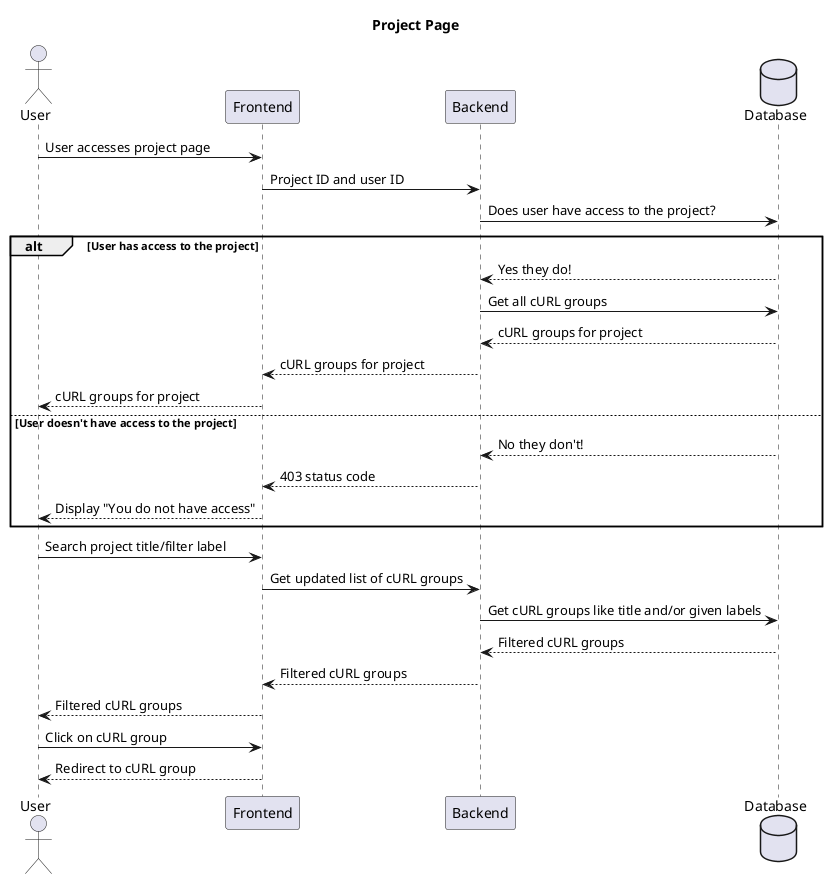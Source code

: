 @startuml
title Project Page

actor User
participant Frontend 
participant Backend
database Database

User -> Frontend: User accesses project page
Frontend -> Backend: Project ID and user ID
Backend -> Database: Does user have access to the project?
alt User has access to the project
    Database --> Backend: Yes they do!
    Backend -> Database: Get all cURL groups
    Database --> Backend: cURL groups for project
    Backend --> Frontend: cURL groups for project
    Frontend --> User: cURL groups for project
else User doesn't have access to the project
    Database --> Backend: No they don't!
    Backend --> Frontend: 403 status code
    Frontend --> User: Display "You do not have access"
end

User -> Frontend: Search project title/filter label
Frontend -> Backend: Get updated list of cURL groups
Backend -> Database: Get cURL groups like title and/or given labels
Database --> Backend: Filtered cURL groups
Backend --> Frontend: Filtered cURL groups
Frontend --> User: Filtered cURL groups

User -> Frontend: Click on cURL group
Frontend --> User: Redirect to cURL group

@enduml